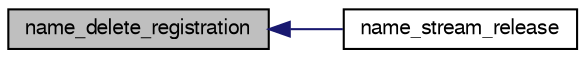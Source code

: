 digraph G
{
  edge [fontname="FreeSans",fontsize="10",labelfontname="FreeSans",labelfontsize="10"];
  node [fontname="FreeSans",fontsize="10",shape=record];
  rankdir=LR;
  Node1 [label="name_delete_registration",height=0.2,width=0.4,color="black", fillcolor="grey75", style="filled" fontcolor="black"];
  Node1 -> Node2 [dir=back,color="midnightblue",fontsize="10",style="solid",fontname="FreeSans"];
  Node2 [label="name_stream_release",height=0.2,width=0.4,color="black", fillcolor="white", style="filled",URL="$af__name_8c.html#a562b6dd09744c1ddb2d1a8378d30addc"];
}
